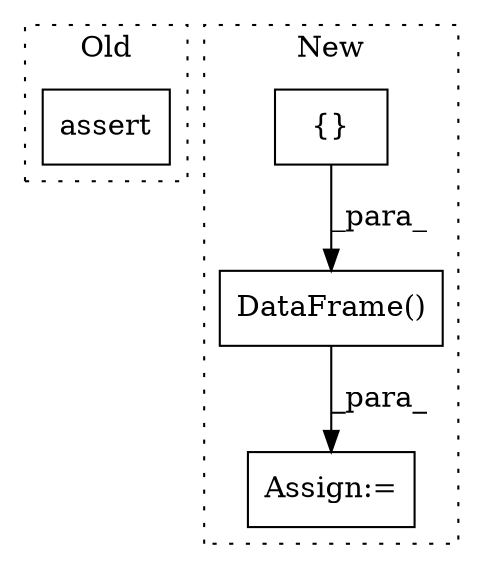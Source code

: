 digraph G {
subgraph cluster0 {
1 [label="assert" a="65" s="510" l="7" shape="box"];
label = "Old";
style="dotted";
}
subgraph cluster1 {
2 [label="DataFrame()" a="75" s="635,698" l="13,1" shape="box"];
3 [label="Assign:=" a="68" s="632" l="3" shape="box"];
4 [label="{}" a="95" s="648,697" l="1,1" shape="box"];
label = "New";
style="dotted";
}
2 -> 3 [label="_para_"];
4 -> 2 [label="_para_"];
}